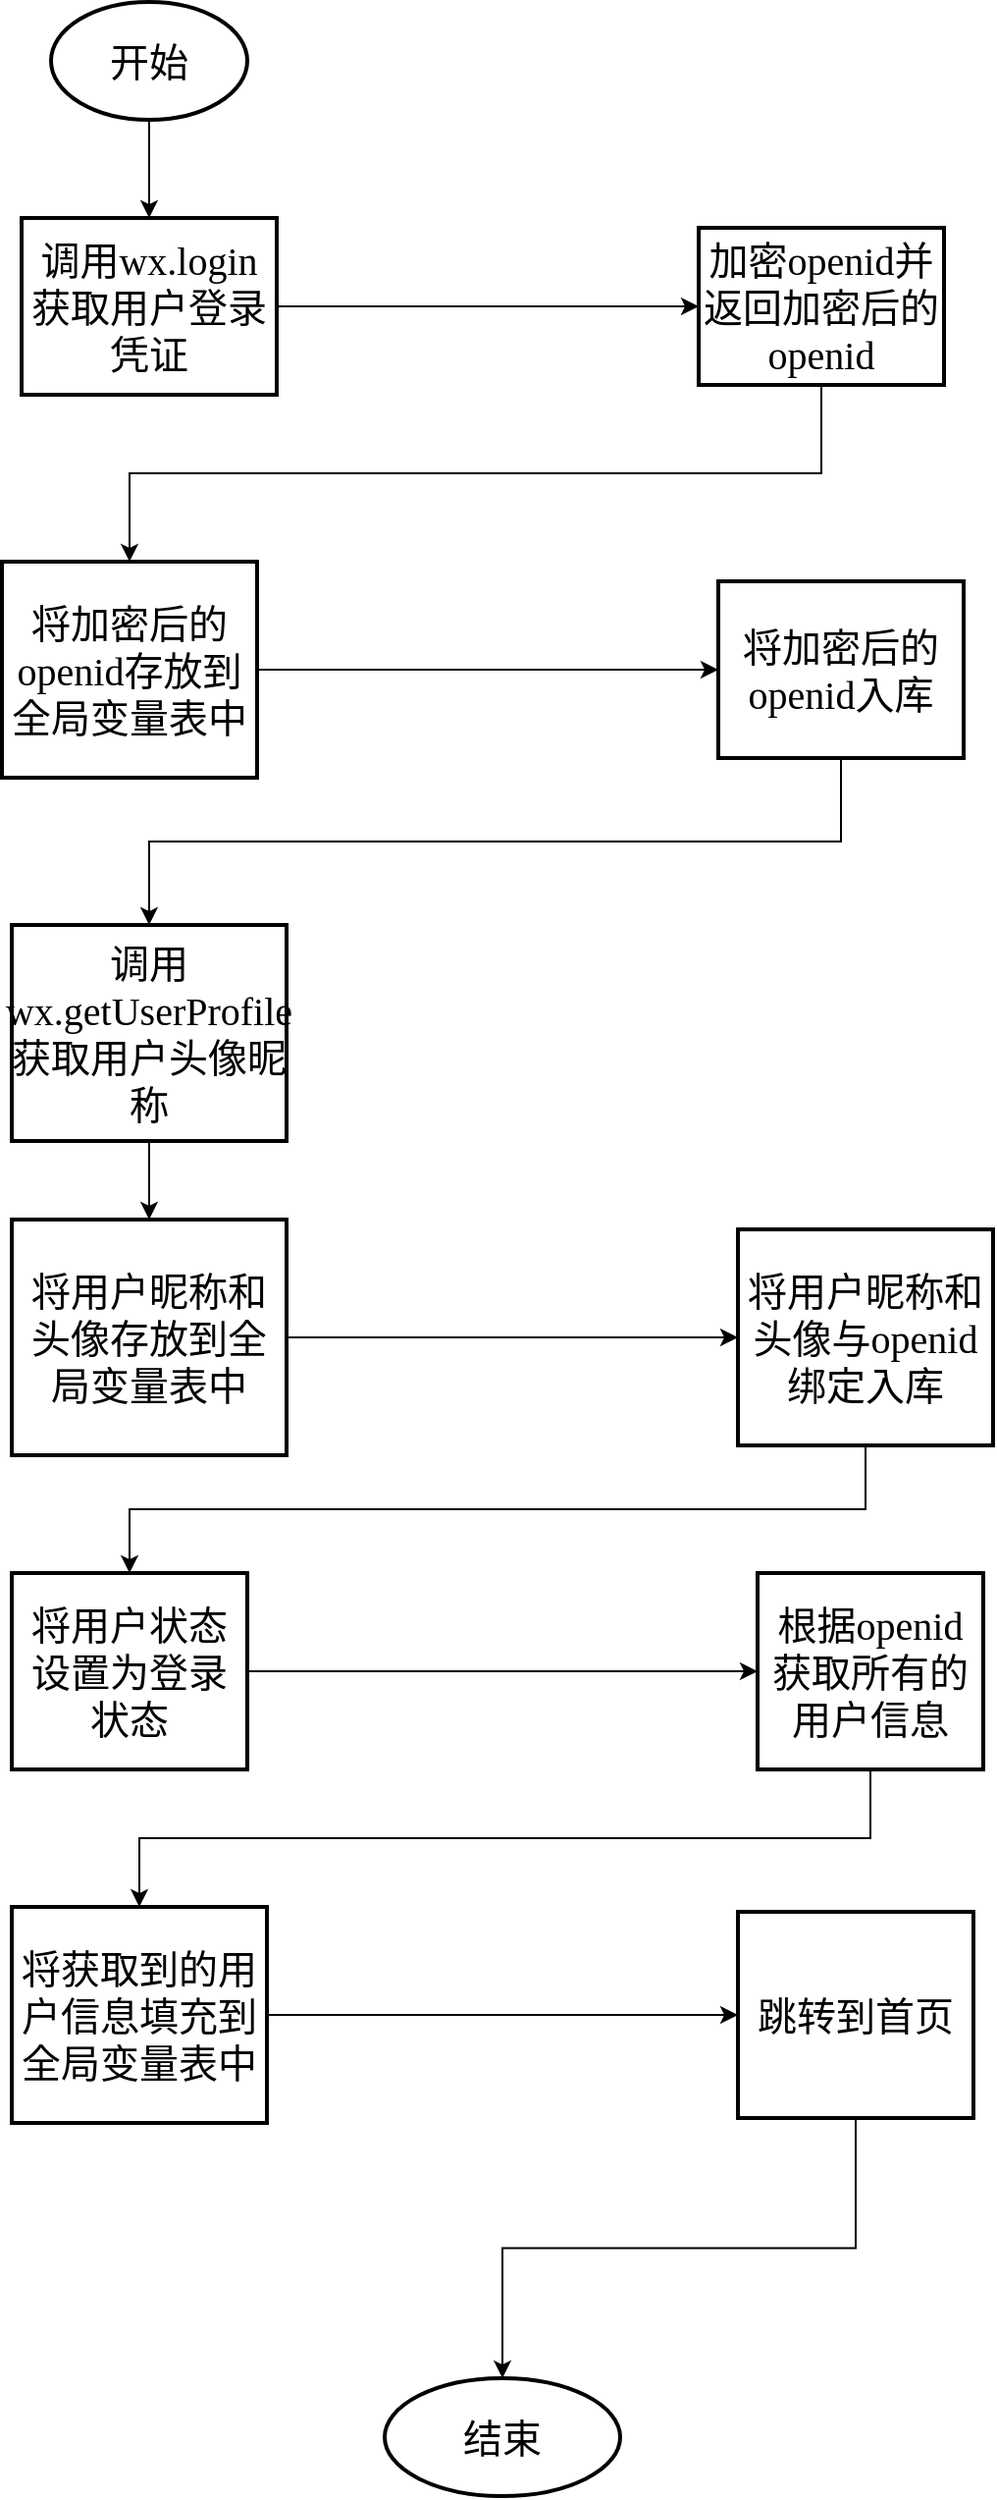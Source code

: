 <mxfile version="15.7.3" type="device"><diagram id="g8deoAAtB8c9NgCAcZaA" name="登录功能"><mxGraphModel dx="1024" dy="641" grid="1" gridSize="10" guides="1" tooltips="1" connect="1" arrows="1" fold="1" page="1" pageScale="1" pageWidth="1920" pageHeight="1200" math="0" shadow="0"><root><mxCell id="0"/><mxCell id="1" parent="0"/><mxCell id="sV8Gqs9wSqru0jsoCSJq-1" value="开始" style="strokeWidth=2;html=1;shape=mxgraph.flowchart.start_1;whiteSpace=wrap;fontFamily=宋体;fontSize=20;" parent="1" vertex="1"><mxGeometry x="1340" y="140" width="100" height="60" as="geometry"/></mxCell><mxCell id="sV8Gqs9wSqru0jsoCSJq-11" value="&lt;span style=&quot;font-size: 20px&quot;&gt;调用wx.login获取用户登录凭证&lt;/span&gt;" style="whiteSpace=wrap;html=1;strokeWidth=2;fontFamily=宋体;fontSize=20;" parent="1" vertex="1"><mxGeometry x="1325" y="250" width="130" height="90" as="geometry"/></mxCell><mxCell id="sV8Gqs9wSqru0jsoCSJq-12" value="" style="edgeStyle=orthogonalEdgeStyle;rounded=0;orthogonalLoop=1;jettySize=auto;html=1;fontFamily=宋体;fontSize=20;entryX=0.5;entryY=0;entryDx=0;entryDy=0;" parent="1" source="sV8Gqs9wSqru0jsoCSJq-1" edge="1" target="sV8Gqs9wSqru0jsoCSJq-11"><mxGeometry relative="1" as="geometry"><mxPoint x="1390" y="230" as="targetPoint"/></mxGeometry></mxCell><mxCell id="sV8Gqs9wSqru0jsoCSJq-13" value="将加密后的openid存放到全局变量表中" style="whiteSpace=wrap;html=1;strokeWidth=2;fontFamily=宋体;fontSize=20;" parent="1" vertex="1"><mxGeometry x="1315" y="425" width="130" height="110" as="geometry"/></mxCell><mxCell id="sV8Gqs9wSqru0jsoCSJq-17" value="&lt;span style=&quot;font-size: 20px;&quot;&gt;调用wx.getUserProfile获取用户头像昵称&lt;/span&gt;" style="whiteSpace=wrap;html=1;strokeWidth=2;fontFamily=宋体;fontSize=20;" parent="1" vertex="1"><mxGeometry x="1320" y="610" width="140" height="110" as="geometry"/></mxCell><mxCell id="sV8Gqs9wSqru0jsoCSJq-22" value="将用户昵称和头像存放到全局变量表中" style="whiteSpace=wrap;html=1;strokeWidth=2;fontFamily=宋体;fontSize=20;" parent="1" vertex="1"><mxGeometry x="1320" y="760" width="140" height="120" as="geometry"/></mxCell><mxCell id="sV8Gqs9wSqru0jsoCSJq-23" value="" style="edgeStyle=orthogonalEdgeStyle;rounded=0;orthogonalLoop=1;jettySize=auto;html=1;fontFamily=宋体;fontSize=20;" parent="1" source="sV8Gqs9wSqru0jsoCSJq-17" target="sV8Gqs9wSqru0jsoCSJq-22" edge="1"><mxGeometry relative="1" as="geometry"/></mxCell><mxCell id="sV8Gqs9wSqru0jsoCSJq-26" value="将用户状态设置为登录状态" style="whiteSpace=wrap;html=1;strokeWidth=2;fontFamily=宋体;fontSize=20;" parent="1" vertex="1"><mxGeometry x="1320" y="940" width="120" height="100" as="geometry"/></mxCell><mxCell id="sV8Gqs9wSqru0jsoCSJq-30" value="将获取到的用户信息填充到全局变量表中" style="whiteSpace=wrap;html=1;strokeWidth=2;fontFamily=宋体;fontSize=20;" parent="1" vertex="1"><mxGeometry x="1320" y="1110" width="130" height="110" as="geometry"/></mxCell><mxCell id="sV8Gqs9wSqru0jsoCSJq-34" value="跳转到首页" style="whiteSpace=wrap;html=1;strokeWidth=2;fontFamily=宋体;fontSize=20;" parent="1" vertex="1"><mxGeometry x="1690" y="1112.5" width="120" height="105" as="geometry"/></mxCell><mxCell id="sV8Gqs9wSqru0jsoCSJq-35" value="" style="edgeStyle=orthogonalEdgeStyle;rounded=0;orthogonalLoop=1;jettySize=auto;html=1;fontFamily=宋体;fontSize=20;" parent="1" source="sV8Gqs9wSqru0jsoCSJq-30" target="sV8Gqs9wSqru0jsoCSJq-34" edge="1"><mxGeometry relative="1" as="geometry"/></mxCell><mxCell id="sV8Gqs9wSqru0jsoCSJq-36" value="结束" style="ellipse;whiteSpace=wrap;html=1;strokeWidth=2;fontFamily=宋体;fontSize=20;" parent="1" vertex="1"><mxGeometry x="1510" y="1350" width="120" height="60" as="geometry"/></mxCell><mxCell id="sV8Gqs9wSqru0jsoCSJq-37" value="" style="edgeStyle=orthogonalEdgeStyle;rounded=0;orthogonalLoop=1;jettySize=auto;html=1;fontFamily=宋体;fontSize=20;exitX=0.5;exitY=1;exitDx=0;exitDy=0;" parent="1" source="sV8Gqs9wSqru0jsoCSJq-34" target="sV8Gqs9wSqru0jsoCSJq-36" edge="1"><mxGeometry relative="1" as="geometry"/></mxCell><mxCell id="sV8Gqs9wSqru0jsoCSJq-24" value="将用户昵称和头像与openid绑定入库" style="whiteSpace=wrap;html=1;strokeWidth=2;fontFamily=宋体;fontSize=20;" parent="1" vertex="1"><mxGeometry x="1690" y="765" width="130" height="110" as="geometry"/></mxCell><mxCell id="sV8Gqs9wSqru0jsoCSJq-28" value="根据openid获取所有的用户信息" style="whiteSpace=wrap;html=1;strokeWidth=2;fontFamily=宋体;fontSize=20;" parent="1" vertex="1"><mxGeometry x="1700" y="940" width="115" height="100" as="geometry"/></mxCell><mxCell id="sV8Gqs9wSqru0jsoCSJq-19" value="加密openid并返回加密后的openid" style="whiteSpace=wrap;html=1;strokeWidth=2;fontFamily=宋体;fontSize=20;" parent="1" vertex="1"><mxGeometry x="1670" y="255" width="125" height="80" as="geometry"/></mxCell><mxCell id="sV8Gqs9wSqru0jsoCSJq-15" value="将加密后的openid入库" style="whiteSpace=wrap;html=1;strokeWidth=2;fontFamily=宋体;fontSize=20;" parent="1" vertex="1"><mxGeometry x="1680" y="435" width="125" height="90" as="geometry"/></mxCell><mxCell id="sV8Gqs9wSqru0jsoCSJq-21" style="edgeStyle=orthogonalEdgeStyle;rounded=0;orthogonalLoop=1;jettySize=auto;html=1;exitX=0.5;exitY=1;exitDx=0;exitDy=0;entryX=0.5;entryY=0;entryDx=0;entryDy=0;fontFamily=宋体;fontSize=20;" parent="1" source="sV8Gqs9wSqru0jsoCSJq-19" target="sV8Gqs9wSqru0jsoCSJq-13" edge="1"><mxGeometry relative="1" as="geometry"/></mxCell><mxCell id="sV8Gqs9wSqru0jsoCSJq-20" value="" style="edgeStyle=orthogonalEdgeStyle;rounded=0;orthogonalLoop=1;jettySize=auto;html=1;fontFamily=宋体;fontSize=20;" parent="1" source="sV8Gqs9wSqru0jsoCSJq-11" target="sV8Gqs9wSqru0jsoCSJq-19" edge="1"><mxGeometry relative="1" as="geometry"/></mxCell><mxCell id="sV8Gqs9wSqru0jsoCSJq-16" value="" style="edgeStyle=orthogonalEdgeStyle;rounded=0;orthogonalLoop=1;jettySize=auto;html=1;fontFamily=宋体;fontSize=20;" parent="1" source="sV8Gqs9wSqru0jsoCSJq-13" target="sV8Gqs9wSqru0jsoCSJq-15" edge="1"><mxGeometry relative="1" as="geometry"/></mxCell><mxCell id="sV8Gqs9wSqru0jsoCSJq-18" value="" style="edgeStyle=orthogonalEdgeStyle;rounded=0;orthogonalLoop=1;jettySize=auto;html=1;exitX=0.5;exitY=1;exitDx=0;exitDy=0;fontFamily=宋体;fontSize=20;" parent="1" source="sV8Gqs9wSqru0jsoCSJq-15" target="sV8Gqs9wSqru0jsoCSJq-17" edge="1"><mxGeometry relative="1" as="geometry"/></mxCell><mxCell id="sV8Gqs9wSqru0jsoCSJq-25" value="" style="edgeStyle=orthogonalEdgeStyle;rounded=0;orthogonalLoop=1;jettySize=auto;html=1;entryX=0;entryY=0.5;entryDx=0;entryDy=0;fontFamily=宋体;fontSize=20;" parent="1" source="sV8Gqs9wSqru0jsoCSJq-22" target="sV8Gqs9wSqru0jsoCSJq-24" edge="1"><mxGeometry relative="1" as="geometry"/></mxCell><mxCell id="sV8Gqs9wSqru0jsoCSJq-33" style="edgeStyle=orthogonalEdgeStyle;rounded=0;orthogonalLoop=1;jettySize=auto;html=1;exitX=0.5;exitY=1;exitDx=0;exitDy=0;entryX=0.5;entryY=0;entryDx=0;entryDy=0;fontFamily=宋体;fontSize=20;" parent="1" source="sV8Gqs9wSqru0jsoCSJq-24" target="sV8Gqs9wSqru0jsoCSJq-26" edge="1"><mxGeometry relative="1" as="geometry"/></mxCell><mxCell id="sV8Gqs9wSqru0jsoCSJq-29" value="" style="edgeStyle=orthogonalEdgeStyle;rounded=0;orthogonalLoop=1;jettySize=auto;html=1;fontFamily=宋体;fontSize=20;" parent="1" source="sV8Gqs9wSqru0jsoCSJq-26" target="sV8Gqs9wSqru0jsoCSJq-28" edge="1"><mxGeometry relative="1" as="geometry"/></mxCell><mxCell id="NBcY0fcftdYM0Su8f2qv-7" style="edgeStyle=orthogonalEdgeStyle;rounded=0;orthogonalLoop=1;jettySize=auto;html=1;exitX=0.5;exitY=1;exitDx=0;exitDy=0;entryX=0.5;entryY=0;entryDx=0;entryDy=0;fontFamily=宋体;fontSize=20;" parent="1" source="sV8Gqs9wSqru0jsoCSJq-28" target="sV8Gqs9wSqru0jsoCSJq-30" edge="1"><mxGeometry relative="1" as="geometry"/></mxCell></root></mxGraphModel></diagram></mxfile>